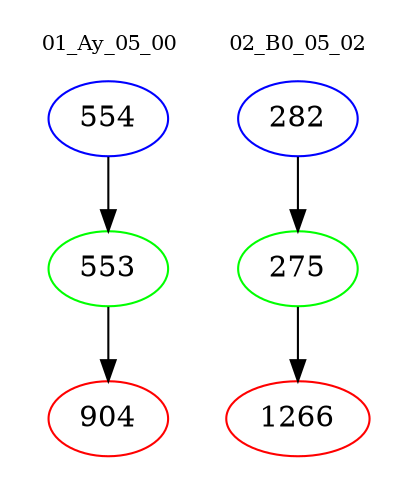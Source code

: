 digraph{
subgraph cluster_0 {
color = white
label = "01_Ay_05_00";
fontsize=10;
T0_554 [label="554", color="blue"]
T0_554 -> T0_553 [color="black"]
T0_553 [label="553", color="green"]
T0_553 -> T0_904 [color="black"]
T0_904 [label="904", color="red"]
}
subgraph cluster_1 {
color = white
label = "02_B0_05_02";
fontsize=10;
T1_282 [label="282", color="blue"]
T1_282 -> T1_275 [color="black"]
T1_275 [label="275", color="green"]
T1_275 -> T1_1266 [color="black"]
T1_1266 [label="1266", color="red"]
}
}

